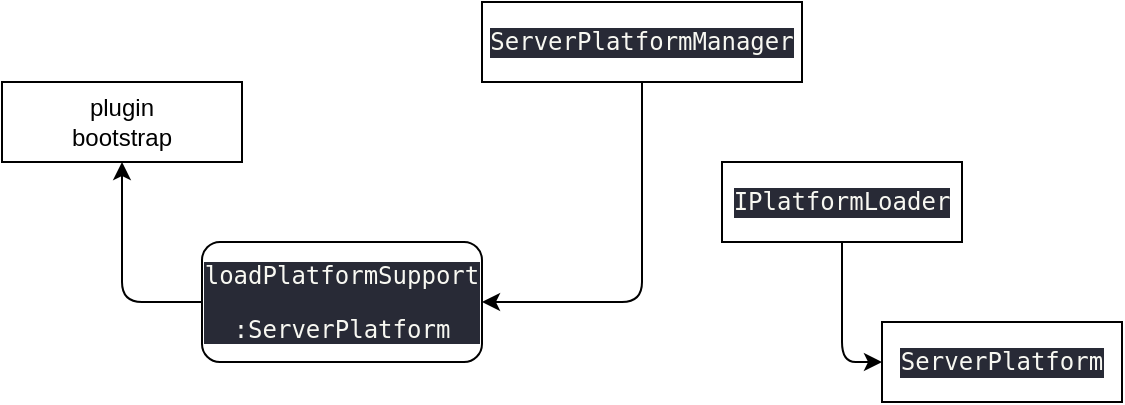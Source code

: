 <mxfile version="22.1.22" type="embed">
  <diagram id="23iRSUPoRavnBvh4doch" name="Page-1">
    <mxGraphModel dx="584" dy="548" grid="1" gridSize="10" guides="1" tooltips="1" connect="1" arrows="1" fold="1" page="1" pageScale="1" pageWidth="827" pageHeight="1169" math="0" shadow="0">
      <root>
        <mxCell id="0" />
        <mxCell id="1" parent="0" />
        <mxCell id="2" value="plugin&lt;br&gt;bootstrap" style="rounded=0;whiteSpace=wrap;html=1;" vertex="1" parent="1">
          <mxGeometry x="120" y="120" width="120" height="40" as="geometry" />
        </mxCell>
        <mxCell id="5" style="edgeStyle=orthogonalEdgeStyle;rounded=1;orthogonalLoop=1;jettySize=auto;html=1;entryX=1;entryY=0.5;entryDx=0;entryDy=0;curved=0;" edge="1" parent="1" source="3" target="4">
          <mxGeometry relative="1" as="geometry" />
        </mxCell>
        <mxCell id="3" value="&lt;div style=&quot;background-color:#282a36;color:#f8f8f2&quot;&gt;&lt;pre style=&quot;font-family:&#39;JetBrains Mono&#39;,monospace;font-size:12,0pt;&quot;&gt;ServerPlatformManager&lt;/pre&gt;&lt;/div&gt;" style="rounded=0;whiteSpace=wrap;html=1;" vertex="1" parent="1">
          <mxGeometry x="360" y="80" width="160" height="40" as="geometry" />
        </mxCell>
        <mxCell id="6" style="edgeStyle=orthogonalEdgeStyle;rounded=1;orthogonalLoop=1;jettySize=auto;html=1;entryX=0.5;entryY=1;entryDx=0;entryDy=0;exitX=0;exitY=0.5;exitDx=0;exitDy=0;curved=0;" edge="1" parent="1" source="4" target="2">
          <mxGeometry relative="1" as="geometry" />
        </mxCell>
        <mxCell id="4" value="&lt;div style=&quot;background-color:#282a36;color:#f8f8f2&quot;&gt;&lt;pre style=&quot;font-family:&#39;JetBrains Mono&#39;,monospace;font-size:12,0pt;&quot;&gt;loadPlatformSupport&lt;/pre&gt;&lt;pre style=&quot;font-family:&#39;JetBrains Mono&#39;,monospace;font-size:12,0pt;&quot;&gt;:ServerPlatform&lt;/pre&gt;&lt;/div&gt;" style="rounded=1;whiteSpace=wrap;html=1;" vertex="1" parent="1">
          <mxGeometry x="220" y="200" width="140" height="60" as="geometry" />
        </mxCell>
        <mxCell id="7" value="&lt;div style=&quot;background-color:#282a36;color:#f8f8f2&quot;&gt;&lt;pre style=&quot;font-family:&#39;JetBrains Mono&#39;,monospace;font-size:12,0pt;&quot;&gt;ServerPlatform&lt;/pre&gt;&lt;/div&gt;" style="rounded=0;whiteSpace=wrap;html=1;" vertex="1" parent="1">
          <mxGeometry x="560" y="240" width="120" height="40" as="geometry" />
        </mxCell>
        <mxCell id="9" style="edgeStyle=orthogonalEdgeStyle;rounded=1;orthogonalLoop=1;jettySize=auto;html=1;entryX=0;entryY=0.5;entryDx=0;entryDy=0;curved=0;" edge="1" parent="1" source="8" target="7">
          <mxGeometry relative="1" as="geometry" />
        </mxCell>
        <mxCell id="8" value="&lt;div style=&quot;background-color:#282a36;color:#f8f8f2&quot;&gt;&lt;pre style=&quot;font-family:&#39;JetBrains Mono&#39;,monospace;font-size:12,0pt;&quot;&gt;IPlatformLoader&lt;/pre&gt;&lt;/div&gt;" style="rounded=0;whiteSpace=wrap;html=1;" vertex="1" parent="1">
          <mxGeometry x="480" y="160" width="120" height="40" as="geometry" />
        </mxCell>
      </root>
    </mxGraphModel>
  </diagram>
</mxfile>

